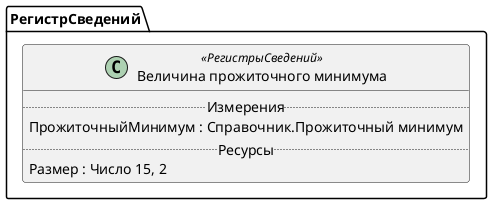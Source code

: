 ﻿@startuml ВеличинаПрожиточногоМинимума
'!include templates.wsd
'..\include templates.wsd
class РегистрСведений.ВеличинаПрожиточногоМинимума as "Величина прожиточного минимума" <<РегистрыСведений>>
{
..Измерения..
ПрожиточныйМинимум : Справочник.Прожиточный минимум
..Ресурсы..
Размер : Число 15, 2
}
@enduml
